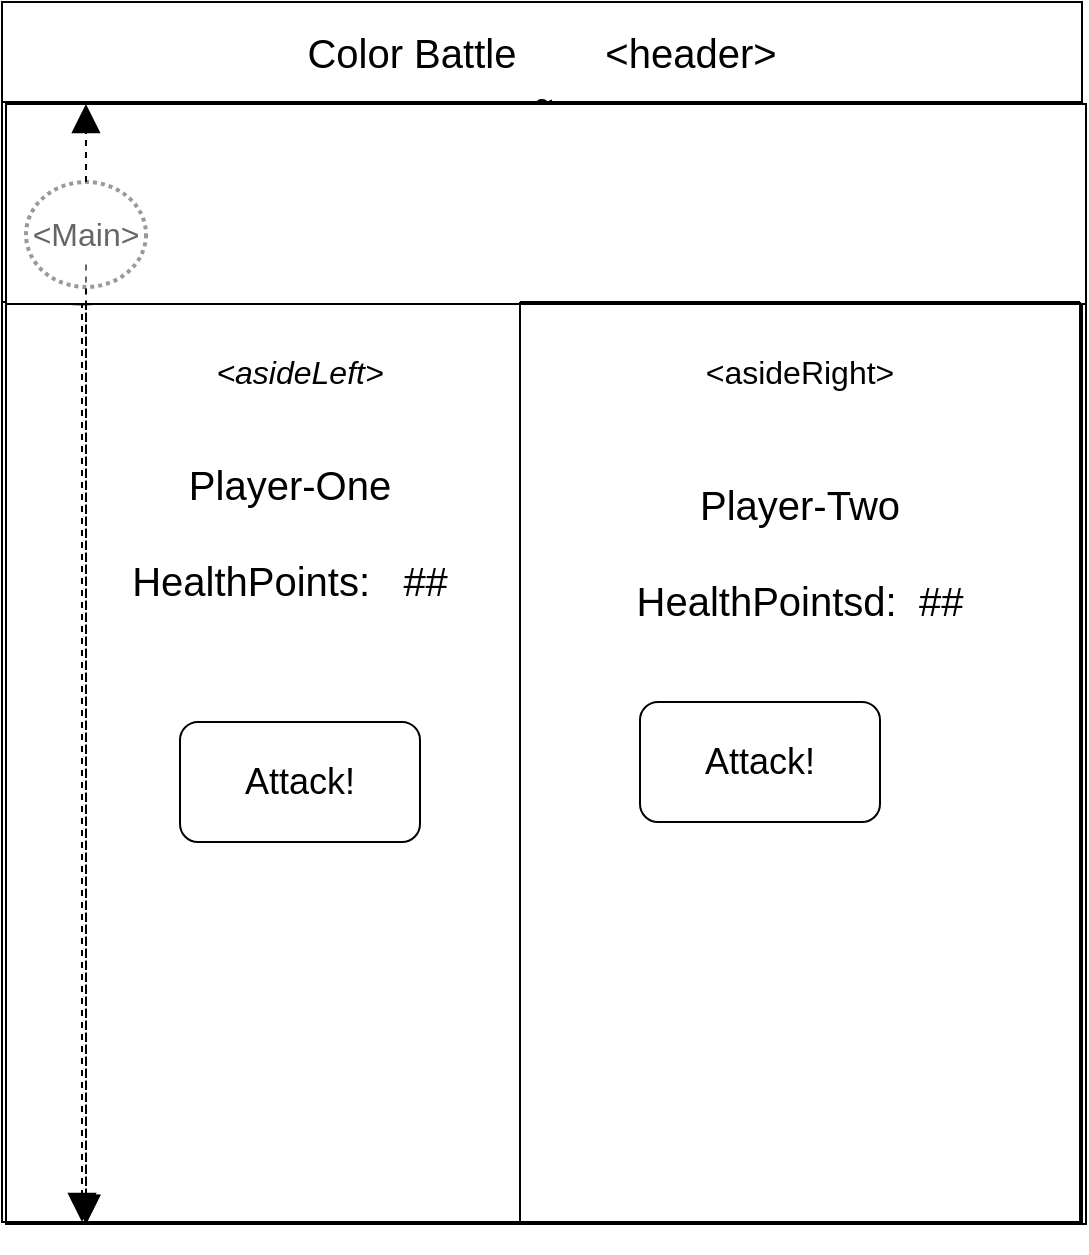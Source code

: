 <mxfile>
    <diagram name="Page-1" id="nBW_Bbr4Stm58V_CJR-i">
        <mxGraphModel dx="790" dy="637" grid="1" gridSize="10" guides="1" tooltips="1" connect="1" arrows="1" fold="1" page="1" pageScale="3.5" pageWidth="850" pageHeight="1100" math="0" shadow="0">
            <root>
                <mxCell id="0"/>
                <mxCell id="1" parent="0"/>
                <mxCell id="Mqt_w0sXIPgbGG1-1pNo-1" value="&lt;font style=&quot;font-size: 20px;&quot;&gt;Color Battle&amp;nbsp; &amp;nbsp; &amp;nbsp; &amp;nbsp; &amp;lt;header&amp;gt;&lt;/font&gt;" style="rounded=0;whiteSpace=wrap;html=1;" parent="1" vertex="1">
                    <mxGeometry x="70" y="20" width="540" height="50" as="geometry"/>
                </mxCell>
                <mxCell id="Mqt_w0sXIPgbGG1-1pNo-3" value="s" style="swimlane;startSize=0;" parent="1" vertex="1">
                    <mxGeometry x="70" y="70" width="540" height="560" as="geometry"/>
                </mxCell>
                <mxCell id="Mqt_w0sXIPgbGG1-1pNo-5" value="Main" style="text;html=1;align=center;verticalAlign=middle;resizable=0;points=[];autosize=1;strokeColor=none;fillColor=none;" parent="Mqt_w0sXIPgbGG1-1pNo-3" vertex="1">
                    <mxGeometry x="20" y="65" width="50" height="30" as="geometry"/>
                </mxCell>
                <mxCell id="Mqt_w0sXIPgbGG1-1pNo-12" value="" style="rounded=0;whiteSpace=wrap;html=1;" parent="Mqt_w0sXIPgbGG1-1pNo-3" vertex="1">
                    <mxGeometry width="540" height="100" as="geometry"/>
                </mxCell>
                <mxCell id="Mqt_w0sXIPgbGG1-1pNo-14" value="Main" style="text;html=1;strokeColor=none;fillColor=none;align=center;verticalAlign=middle;whiteSpace=wrap;rounded=0;" parent="Mqt_w0sXIPgbGG1-1pNo-3" vertex="1">
                    <mxGeometry x="10" y="70" width="60" height="30" as="geometry"/>
                </mxCell>
                <mxCell id="Mqt_w0sXIPgbGG1-1pNo-17" value="" style="endArrow=block;html=1;rounded=0;entryX=0.074;entryY=0;entryDx=0;entryDy=0;entryPerimeter=0;dashed=1;endSize=12;endFill=1;" parent="Mqt_w0sXIPgbGG1-1pNo-3" target="Mqt_w0sXIPgbGG1-1pNo-12" edge="1">
                    <mxGeometry width="50" height="50" relative="1" as="geometry">
                        <mxPoint x="40" y="70" as="sourcePoint"/>
                        <mxPoint x="90" y="20" as="targetPoint"/>
                    </mxGeometry>
                </mxCell>
                <mxCell id="Mqt_w0sXIPgbGG1-1pNo-18" value="" style="endArrow=block;html=1;rounded=0;exitX=0.5;exitY=1;exitDx=0;exitDy=0;dashed=1;endFill=1;strokeWidth=1;endSize=12;" parent="Mqt_w0sXIPgbGG1-1pNo-3" source="Mqt_w0sXIPgbGG1-1pNo-14" edge="1">
                    <mxGeometry width="50" height="50" relative="1" as="geometry">
                        <mxPoint x="70" y="220" as="sourcePoint"/>
                        <mxPoint x="40" y="560" as="targetPoint"/>
                    </mxGeometry>
                </mxCell>
                <mxCell id="Mqt_w0sXIPgbGG1-1pNo-20" value="" style="ellipse;whiteSpace=wrap;html=1;opacity=40;strokeWidth=4;shadow=0;" parent="Mqt_w0sXIPgbGG1-1pNo-3" vertex="1">
                    <mxGeometry x="20" y="70" width="40" height="30" as="geometry"/>
                </mxCell>
                <mxCell id="Mqt_w0sXIPgbGG1-1pNo-21" value="&lt;" style="swimlane;startSize=0;" parent="Mqt_w0sXIPgbGG1-1pNo-3" vertex="1">
                    <mxGeometry x="2" y="1" width="540" height="560" as="geometry"/>
                </mxCell>
                <mxCell id="Mqt_w0sXIPgbGG1-1pNo-22" value="Main" style="text;html=1;align=center;verticalAlign=middle;resizable=0;points=[];autosize=1;strokeColor=none;fillColor=none;" parent="Mqt_w0sXIPgbGG1-1pNo-21" vertex="1">
                    <mxGeometry x="20" y="65" width="50" height="30" as="geometry"/>
                </mxCell>
                <mxCell id="Mqt_w0sXIPgbGG1-1pNo-24" value="" style="rounded=0;whiteSpace=wrap;html=1;" parent="Mqt_w0sXIPgbGG1-1pNo-21" vertex="1">
                    <mxGeometry width="540" height="100" as="geometry"/>
                </mxCell>
                <mxCell id="Mqt_w0sXIPgbGG1-1pNo-25" value="&lt;font style=&quot;font-size: 18px;&quot;&gt;&amp;lt;main&amp;gt;&lt;/font&gt;" style="text;html=1;strokeColor=none;fillColor=none;align=center;verticalAlign=middle;whiteSpace=wrap;rounded=0;" parent="Mqt_w0sXIPgbGG1-1pNo-21" vertex="1">
                    <mxGeometry x="10" y="70" width="60" height="30" as="geometry"/>
                </mxCell>
                <mxCell id="Mqt_w0sXIPgbGG1-1pNo-26" value="" style="endArrow=block;html=1;rounded=0;entryX=0.074;entryY=0;entryDx=0;entryDy=0;entryPerimeter=0;dashed=1;endSize=12;endFill=1;" parent="Mqt_w0sXIPgbGG1-1pNo-21" target="Mqt_w0sXIPgbGG1-1pNo-24" edge="1">
                    <mxGeometry width="50" height="50" relative="1" as="geometry">
                        <mxPoint x="40" y="70" as="sourcePoint"/>
                        <mxPoint x="90" y="20" as="targetPoint"/>
                    </mxGeometry>
                </mxCell>
                <mxCell id="Mqt_w0sXIPgbGG1-1pNo-27" value="" style="endArrow=block;html=1;rounded=0;exitX=0.5;exitY=1;exitDx=0;exitDy=0;dashed=1;endFill=1;strokeWidth=1;endSize=12;" parent="Mqt_w0sXIPgbGG1-1pNo-21" source="Mqt_w0sXIPgbGG1-1pNo-25" edge="1">
                    <mxGeometry width="50" height="50" relative="1" as="geometry">
                        <mxPoint x="70" y="220" as="sourcePoint"/>
                        <mxPoint x="40" y="560" as="targetPoint"/>
                    </mxGeometry>
                </mxCell>
                <mxCell id="Mqt_w0sXIPgbGG1-1pNo-9" value="&lt;font style=&quot;font-size: 16px;&quot;&gt;&lt;i&gt;&amp;lt;asideLeft&amp;gt;&lt;/i&gt;&lt;/font&gt;" style="text;html=1;strokeColor=none;fillColor=none;align=center;verticalAlign=middle;whiteSpace=wrap;rounded=0;" parent="Mqt_w0sXIPgbGG1-1pNo-21" vertex="1">
                    <mxGeometry x="117" y="119" width="60" height="30" as="geometry"/>
                </mxCell>
                <mxCell id="Mqt_w0sXIPgbGG1-1pNo-50" value="Damage Points!" style="text;html=1;strokeColor=none;fillColor=none;align=center;verticalAlign=middle;whiteSpace=wrap;rounded=0;fontSize=20;horizontal=1;spacing=17;" parent="Mqt_w0sXIPgbGG1-1pNo-21" vertex="1">
                    <mxGeometry x="227" y="40" width="60" height="30" as="geometry"/>
                </mxCell>
                <mxCell id="Mqt_w0sXIPgbGG1-1pNo-52" value="&lt;font style=&quot;font-size: 18px;&quot;&gt;Attack!&lt;/font&gt;" style="rounded=1;whiteSpace=wrap;html=1;" parent="Mqt_w0sXIPgbGG1-1pNo-21" vertex="1">
                    <mxGeometry x="87" y="309" width="120" height="60" as="geometry"/>
                </mxCell>
                <mxCell id="Mqt_w0sXIPgbGG1-1pNo-60" value="" style="swimlane;startSize=0;" parent="Mqt_w0sXIPgbGG1-1pNo-21" vertex="1">
                    <mxGeometry width="540" height="560" as="geometry"/>
                </mxCell>
                <mxCell id="Mqt_w0sXIPgbGG1-1pNo-61" value="Main" style="text;html=1;align=center;verticalAlign=middle;resizable=0;points=[];autosize=1;strokeColor=none;fillColor=none;" parent="Mqt_w0sXIPgbGG1-1pNo-60" vertex="1">
                    <mxGeometry x="20" y="65" width="50" height="30" as="geometry"/>
                </mxCell>
                <mxCell id="Mqt_w0sXIPgbGG1-1pNo-62" value="" style="rounded=0;whiteSpace=wrap;html=1;" parent="Mqt_w0sXIPgbGG1-1pNo-60" vertex="1">
                    <mxGeometry width="540" height="100" as="geometry"/>
                </mxCell>
                <mxCell id="Mqt_w0sXIPgbGG1-1pNo-63" value="&lt;font style=&quot;font-size: 18px;&quot;&gt;&amp;lt;main&amp;gt;&lt;/font&gt;" style="text;html=1;strokeColor=none;fillColor=none;align=center;verticalAlign=middle;whiteSpace=wrap;rounded=0;" parent="Mqt_w0sXIPgbGG1-1pNo-60" vertex="1">
                    <mxGeometry x="10" y="70" width="60" height="30" as="geometry"/>
                </mxCell>
                <mxCell id="Mqt_w0sXIPgbGG1-1pNo-64" value="" style="endArrow=block;html=1;rounded=0;entryX=0.074;entryY=0;entryDx=0;entryDy=0;entryPerimeter=0;dashed=1;endSize=12;endFill=1;" parent="Mqt_w0sXIPgbGG1-1pNo-60" target="Mqt_w0sXIPgbGG1-1pNo-62" edge="1">
                    <mxGeometry width="50" height="50" relative="1" as="geometry">
                        <mxPoint x="40" y="70" as="sourcePoint"/>
                        <mxPoint x="90" y="20" as="targetPoint"/>
                    </mxGeometry>
                </mxCell>
                <mxCell id="Mqt_w0sXIPgbGG1-1pNo-65" value="" style="endArrow=block;html=1;rounded=0;exitX=0.5;exitY=1;exitDx=0;exitDy=0;dashed=1;endFill=1;strokeWidth=1;endSize=12;" parent="Mqt_w0sXIPgbGG1-1pNo-60" source="Mqt_w0sXIPgbGG1-1pNo-63" edge="1">
                    <mxGeometry width="50" height="50" relative="1" as="geometry">
                        <mxPoint x="70" y="220" as="sourcePoint"/>
                        <mxPoint x="40" y="560" as="targetPoint"/>
                    </mxGeometry>
                </mxCell>
                <mxCell id="Mqt_w0sXIPgbGG1-1pNo-70" value="Damage Points!" style="text;html=1;strokeColor=none;fillColor=none;align=center;verticalAlign=middle;whiteSpace=wrap;rounded=0;fontSize=20;horizontal=1;spacing=17;" parent="Mqt_w0sXIPgbGG1-1pNo-60" vertex="1">
                    <mxGeometry x="227" y="40" width="60" height="30" as="geometry"/>
                </mxCell>
                <mxCell id="Mqt_w0sXIPgbGG1-1pNo-71" value="&lt;font style=&quot;font-size: 18px;&quot;&gt;Attack!&lt;/font&gt;" style="rounded=1;whiteSpace=wrap;html=1;" parent="Mqt_w0sXIPgbGG1-1pNo-60" vertex="1">
                    <mxGeometry x="317" y="299" width="120" height="60" as="geometry"/>
                </mxCell>
                <mxCell id="Mqt_w0sXIPgbGG1-1pNo-53" value="s" style="swimlane;startSize=0;" parent="Mqt_w0sXIPgbGG1-1pNo-60" vertex="1">
                    <mxGeometry width="540" height="560" as="geometry"/>
                </mxCell>
                <mxCell id="Mqt_w0sXIPgbGG1-1pNo-54" value="Main" style="text;html=1;align=center;verticalAlign=middle;resizable=0;points=[];autosize=1;strokeColor=none;fillColor=none;" parent="Mqt_w0sXIPgbGG1-1pNo-53" vertex="1">
                    <mxGeometry x="20" y="65" width="50" height="30" as="geometry"/>
                </mxCell>
                <mxCell id="Mqt_w0sXIPgbGG1-1pNo-55" value="" style="rounded=0;whiteSpace=wrap;html=1;" parent="Mqt_w0sXIPgbGG1-1pNo-53" vertex="1">
                    <mxGeometry width="540" height="100" as="geometry"/>
                </mxCell>
                <mxCell id="Mqt_w0sXIPgbGG1-1pNo-56" value="&amp;lt;Main&amp;gt;" style="text;html=1;strokeColor=none;fillColor=none;align=center;verticalAlign=middle;whiteSpace=wrap;rounded=0;fontSize=16;" parent="Mqt_w0sXIPgbGG1-1pNo-53" vertex="1">
                    <mxGeometry x="10" y="50.25" width="60" height="30" as="geometry"/>
                </mxCell>
                <mxCell id="Mqt_w0sXIPgbGG1-1pNo-57" value="" style="endArrow=block;html=1;rounded=0;entryX=0.074;entryY=0;entryDx=0;entryDy=0;entryPerimeter=0;dashed=1;endSize=12;endFill=1;" parent="Mqt_w0sXIPgbGG1-1pNo-53" target="Mqt_w0sXIPgbGG1-1pNo-55" edge="1" source="Mqt_w0sXIPgbGG1-1pNo-59">
                    <mxGeometry width="50" height="50" relative="1" as="geometry">
                        <mxPoint x="40" y="70" as="sourcePoint"/>
                        <mxPoint x="90" y="20" as="targetPoint"/>
                    </mxGeometry>
                </mxCell>
                <mxCell id="Mqt_w0sXIPgbGG1-1pNo-58" value="" style="endArrow=block;html=1;rounded=0;exitX=0.5;exitY=1;exitDx=0;exitDy=0;dashed=1;endFill=1;strokeWidth=1;endSize=12;" parent="Mqt_w0sXIPgbGG1-1pNo-53" source="Mqt_w0sXIPgbGG1-1pNo-56" edge="1">
                    <mxGeometry width="50" height="50" relative="1" as="geometry">
                        <mxPoint x="70" y="220" as="sourcePoint"/>
                        <mxPoint x="40" y="560" as="targetPoint"/>
                    </mxGeometry>
                </mxCell>
                <mxCell id="Mqt_w0sXIPgbGG1-1pNo-59" value="" style="ellipse;whiteSpace=wrap;html=1;opacity=40;strokeWidth=2;shadow=0;dashed=1;dashPattern=1 1;" parent="Mqt_w0sXIPgbGG1-1pNo-53" vertex="1">
                    <mxGeometry x="10" y="39" width="60" height="52.5" as="geometry"/>
                </mxCell>
                <mxCell id="Mqt_w0sXIPgbGG1-1pNo-29" value="Player-One&lt;br style=&quot;font-size: 20px;&quot;&gt;&lt;br style=&quot;font-size: 20px;&quot;&gt;HealthPoints:&amp;nbsp; &amp;nbsp;##" style="text;html=1;strokeColor=none;fillColor=none;align=center;verticalAlign=middle;whiteSpace=wrap;rounded=0;fontSize=20;" parent="Mqt_w0sXIPgbGG1-1pNo-53" vertex="1">
                    <mxGeometry x="47" y="199" width="190" height="30" as="geometry"/>
                </mxCell>
                <mxCell id="Mqt_w0sXIPgbGG1-1pNo-7" value="" style="swimlane;startSize=0;" parent="1" vertex="1">
                    <mxGeometry x="329" y="170" width="280" height="460" as="geometry"/>
                </mxCell>
                <mxCell id="Mqt_w0sXIPgbGG1-1pNo-23" value="&lt;font style=&quot;font-size: 16px;&quot;&gt;&amp;lt;asideRight&amp;gt;&lt;/font&gt;" style="text;html=1;strokeColor=none;fillColor=none;align=center;verticalAlign=middle;whiteSpace=wrap;rounded=0;fontSize=16;" parent="Mqt_w0sXIPgbGG1-1pNo-7" vertex="1">
                    <mxGeometry x="80" y="20" width="120" height="30" as="geometry"/>
                </mxCell>
                <mxCell id="Mqt_w0sXIPgbGG1-1pNo-48" value="Player-Two&lt;br style=&quot;font-size: 20px;&quot;&gt;&lt;br style=&quot;font-size: 20px;&quot;&gt;HealthPointsd:&amp;nbsp; ##" style="text;html=1;strokeColor=none;fillColor=none;align=center;verticalAlign=middle;whiteSpace=wrap;rounded=0;fontSize=20;" parent="Mqt_w0sXIPgbGG1-1pNo-7" vertex="1">
                    <mxGeometry x="45" y="110" width="190" height="30" as="geometry"/>
                </mxCell>
            </root>
        </mxGraphModel>
    </diagram>
</mxfile>